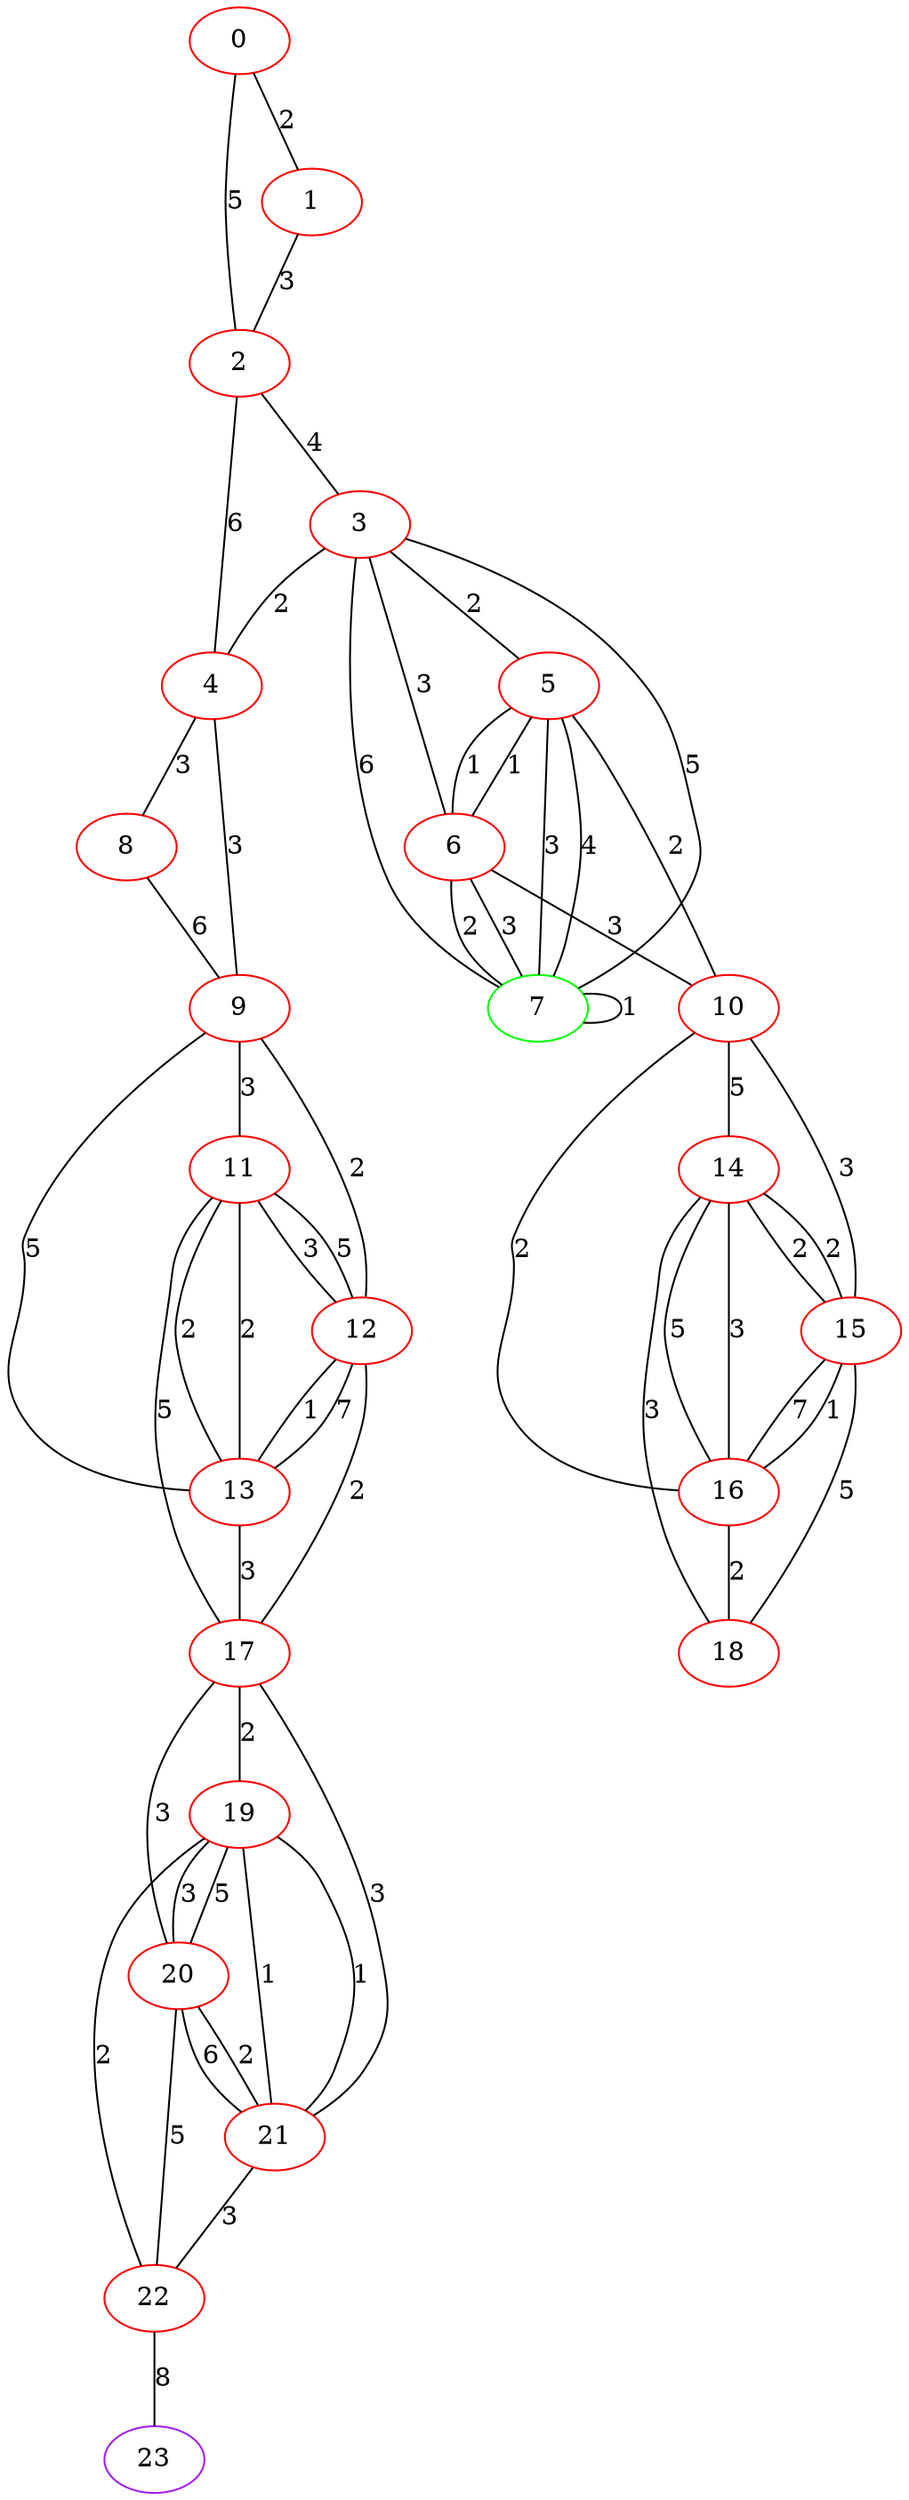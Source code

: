 graph "" {
0 [color=red, weight=1];
1 [color=red, weight=1];
2 [color=red, weight=1];
3 [color=red, weight=1];
4 [color=red, weight=1];
5 [color=red, weight=1];
6 [color=red, weight=1];
7 [color=green, weight=2];
8 [color=red, weight=1];
9 [color=red, weight=1];
10 [color=red, weight=1];
11 [color=red, weight=1];
12 [color=red, weight=1];
13 [color=red, weight=1];
14 [color=red, weight=1];
15 [color=red, weight=1];
16 [color=red, weight=1];
17 [color=red, weight=1];
18 [color=red, weight=1];
19 [color=red, weight=1];
20 [color=red, weight=1];
21 [color=red, weight=1];
22 [color=red, weight=1];
23 [color=purple, weight=4];
0 -- 1  [key=0, label=2];
0 -- 2  [key=0, label=5];
1 -- 2  [key=0, label=3];
2 -- 3  [key=0, label=4];
2 -- 4  [key=0, label=6];
3 -- 4  [key=0, label=2];
3 -- 5  [key=0, label=2];
3 -- 6  [key=0, label=3];
3 -- 7  [key=0, label=5];
3 -- 7  [key=1, label=6];
4 -- 8  [key=0, label=3];
4 -- 9  [key=0, label=3];
5 -- 10  [key=0, label=2];
5 -- 6  [key=0, label=1];
5 -- 6  [key=1, label=1];
5 -- 7  [key=0, label=3];
5 -- 7  [key=1, label=4];
6 -- 10  [key=0, label=3];
6 -- 7  [key=0, label=2];
6 -- 7  [key=1, label=3];
7 -- 7  [key=0, label=1];
8 -- 9  [key=0, label=6];
9 -- 12  [key=0, label=2];
9 -- 11  [key=0, label=3];
9 -- 13  [key=0, label=5];
10 -- 16  [key=0, label=2];
10 -- 14  [key=0, label=5];
10 -- 15  [key=0, label=3];
11 -- 17  [key=0, label=5];
11 -- 12  [key=0, label=3];
11 -- 12  [key=1, label=5];
11 -- 13  [key=0, label=2];
11 -- 13  [key=1, label=2];
12 -- 17  [key=0, label=2];
12 -- 13  [key=0, label=1];
12 -- 13  [key=1, label=7];
13 -- 17  [key=0, label=3];
14 -- 16  [key=0, label=5];
14 -- 16  [key=1, label=3];
14 -- 18  [key=0, label=3];
14 -- 15  [key=0, label=2];
14 -- 15  [key=1, label=2];
15 -- 16  [key=0, label=7];
15 -- 16  [key=1, label=1];
15 -- 18  [key=0, label=5];
16 -- 18  [key=0, label=2];
17 -- 19  [key=0, label=2];
17 -- 20  [key=0, label=3];
17 -- 21  [key=0, label=3];
19 -- 20  [key=0, label=5];
19 -- 20  [key=1, label=3];
19 -- 21  [key=0, label=1];
19 -- 21  [key=1, label=1];
19 -- 22  [key=0, label=2];
20 -- 21  [key=0, label=6];
20 -- 21  [key=1, label=2];
20 -- 22  [key=0, label=5];
21 -- 22  [key=0, label=3];
22 -- 23  [key=0, label=8];
}
